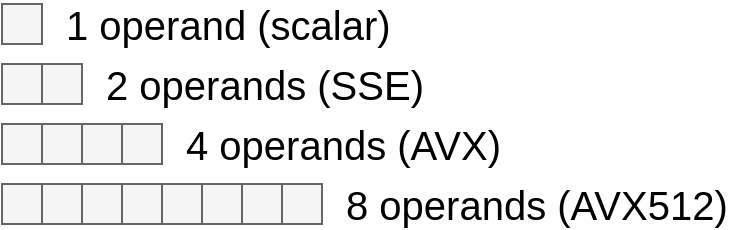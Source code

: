 <mxfile version="12.4.2" type="device" pages="1"><diagram id="3UnkxtOs3boBpicoZmpc" name="Page-1"><mxGraphModel dx="946" dy="680" grid="1" gridSize="10" guides="1" tooltips="1" connect="1" arrows="1" fold="1" page="1" pageScale="1" pageWidth="827" pageHeight="1169" math="0" shadow="0"><root><mxCell id="0"/><mxCell id="1" parent="0"/><mxCell id="WJ5h6knf_7WITAQ0zsnX-1" value="" style="rounded=0;whiteSpace=wrap;html=1;fillColor=#f5f5f5;strokeColor=#666666;fontColor=#333333;" vertex="1" parent="1"><mxGeometry x="80" y="80" width="20" height="20" as="geometry"/></mxCell><mxCell id="WJ5h6knf_7WITAQ0zsnX-2" value="1 operand (scalar)" style="text;html=1;strokeColor=none;fillColor=none;align=left;verticalAlign=middle;whiteSpace=wrap;rounded=0;fontSize=20;" vertex="1" parent="1"><mxGeometry x="110" y="80" width="190" height="20" as="geometry"/></mxCell><mxCell id="WJ5h6knf_7WITAQ0zsnX-3" value="" style="rounded=0;whiteSpace=wrap;html=1;fillColor=#f5f5f5;strokeColor=#666666;fontColor=#333333;" vertex="1" parent="1"><mxGeometry x="80" y="110" width="20" height="20" as="geometry"/></mxCell><mxCell id="WJ5h6knf_7WITAQ0zsnX-4" value="2 operands (SSE)" style="text;html=1;strokeColor=none;fillColor=none;align=left;verticalAlign=middle;whiteSpace=wrap;rounded=0;fontSize=20;" vertex="1" parent="1"><mxGeometry x="130" y="110" width="190" height="20" as="geometry"/></mxCell><mxCell id="WJ5h6knf_7WITAQ0zsnX-5" value="" style="rounded=0;whiteSpace=wrap;html=1;fillColor=#f5f5f5;strokeColor=#666666;fontColor=#333333;" vertex="1" parent="1"><mxGeometry x="100" y="110" width="20" height="20" as="geometry"/></mxCell><mxCell id="WJ5h6knf_7WITAQ0zsnX-10" value="4 operands (AVX)" style="text;html=1;strokeColor=none;fillColor=none;align=left;verticalAlign=middle;whiteSpace=wrap;rounded=0;fontSize=20;" vertex="1" parent="1"><mxGeometry x="170" y="140" width="190" height="20" as="geometry"/></mxCell><mxCell id="WJ5h6knf_7WITAQ0zsnX-21" value="" style="rounded=0;whiteSpace=wrap;html=1;fillColor=#f5f5f5;strokeColor=#666666;fontColor=#333333;" vertex="1" parent="1"><mxGeometry x="80" y="140" width="20" height="20" as="geometry"/></mxCell><mxCell id="WJ5h6knf_7WITAQ0zsnX-22" value="" style="rounded=0;whiteSpace=wrap;html=1;fillColor=#f5f5f5;strokeColor=#666666;fontColor=#333333;" vertex="1" parent="1"><mxGeometry x="100" y="140" width="20" height="20" as="geometry"/></mxCell><mxCell id="WJ5h6knf_7WITAQ0zsnX-23" value="" style="rounded=0;whiteSpace=wrap;html=1;fillColor=#f5f5f5;strokeColor=#666666;fontColor=#333333;" vertex="1" parent="1"><mxGeometry x="120" y="140" width="20" height="20" as="geometry"/></mxCell><mxCell id="WJ5h6knf_7WITAQ0zsnX-24" value="" style="rounded=0;whiteSpace=wrap;html=1;fillColor=#f5f5f5;strokeColor=#666666;fontColor=#333333;" vertex="1" parent="1"><mxGeometry x="140" y="140" width="20" height="20" as="geometry"/></mxCell><mxCell id="WJ5h6knf_7WITAQ0zsnX-25" value="" style="rounded=0;whiteSpace=wrap;html=1;fillColor=#f5f5f5;strokeColor=#666666;fontColor=#333333;" vertex="1" parent="1"><mxGeometry x="80" y="170" width="20" height="20" as="geometry"/></mxCell><mxCell id="WJ5h6knf_7WITAQ0zsnX-26" value="" style="rounded=0;whiteSpace=wrap;html=1;fillColor=#f5f5f5;strokeColor=#666666;fontColor=#333333;" vertex="1" parent="1"><mxGeometry x="100" y="170" width="20" height="20" as="geometry"/></mxCell><mxCell id="WJ5h6knf_7WITAQ0zsnX-27" value="" style="rounded=0;whiteSpace=wrap;html=1;fillColor=#f5f5f5;strokeColor=#666666;fontColor=#333333;" vertex="1" parent="1"><mxGeometry x="120" y="170" width="20" height="20" as="geometry"/></mxCell><mxCell id="WJ5h6knf_7WITAQ0zsnX-28" value="" style="rounded=0;whiteSpace=wrap;html=1;fillColor=#f5f5f5;strokeColor=#666666;fontColor=#333333;" vertex="1" parent="1"><mxGeometry x="140" y="170" width="20" height="20" as="geometry"/></mxCell><mxCell id="WJ5h6knf_7WITAQ0zsnX-29" value="" style="rounded=0;whiteSpace=wrap;html=1;fillColor=#f5f5f5;strokeColor=#666666;fontColor=#333333;" vertex="1" parent="1"><mxGeometry x="160" y="170" width="20" height="20" as="geometry"/></mxCell><mxCell id="WJ5h6knf_7WITAQ0zsnX-30" value="" style="rounded=0;whiteSpace=wrap;html=1;fillColor=#f5f5f5;strokeColor=#666666;fontColor=#333333;" vertex="1" parent="1"><mxGeometry x="180" y="170" width="20" height="20" as="geometry"/></mxCell><mxCell id="WJ5h6knf_7WITAQ0zsnX-31" value="" style="rounded=0;whiteSpace=wrap;html=1;fillColor=#f5f5f5;strokeColor=#666666;fontColor=#333333;" vertex="1" parent="1"><mxGeometry x="200" y="170" width="20" height="20" as="geometry"/></mxCell><mxCell id="WJ5h6knf_7WITAQ0zsnX-32" value="" style="rounded=0;whiteSpace=wrap;html=1;fillColor=#f5f5f5;strokeColor=#666666;fontColor=#333333;" vertex="1" parent="1"><mxGeometry x="220" y="170" width="20" height="20" as="geometry"/></mxCell><mxCell id="WJ5h6knf_7WITAQ0zsnX-33" value="8 operands (AVX512)" style="text;html=1;strokeColor=none;fillColor=none;align=left;verticalAlign=middle;whiteSpace=wrap;rounded=0;fontSize=20;" vertex="1" parent="1"><mxGeometry x="250" y="170" width="200" height="20" as="geometry"/></mxCell></root></mxGraphModel></diagram></mxfile>
